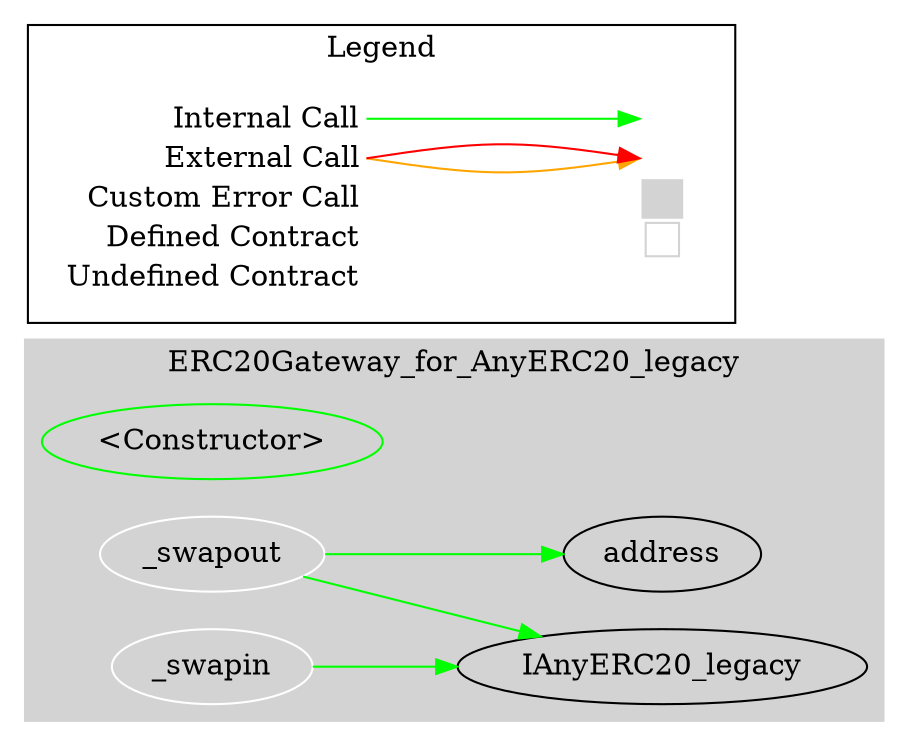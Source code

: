 digraph G {
  graph [ ratio = "auto", page = "100", compound =true ];
subgraph "clusterERC20Gateway_for_AnyERC20_legacy" {
  graph [ label = "ERC20Gateway_for_AnyERC20_legacy", color = "lightgray", style = "filled", bgcolor = "lightgray" ];
  "ERC20Gateway_for_AnyERC20_legacy.<Constructor>" [ label = "<Constructor>", color = "green" ];
  "ERC20Gateway_for_AnyERC20_legacy._swapout" [ label = "_swapout", color = "white" ];
  "ERC20Gateway_for_AnyERC20_legacy._swapin" [ label = "_swapin", color = "white" ];
  "ERC20Gateway_for_AnyERC20_legacy.IAnyERC20_legacy" [ label = "IAnyERC20_legacy" ];
  "ERC20Gateway_for_AnyERC20_legacy.address" [ label = "address" ];
}

  "ERC20Gateway_for_AnyERC20_legacy._swapout";
  "ERC20Gateway_for_AnyERC20_legacy.IAnyERC20_legacy";
  "ERC20Gateway_for_AnyERC20_legacy.address";
  "ERC20Gateway_for_AnyERC20_legacy._swapin";
  "ERC20Gateway_for_AnyERC20_legacy._swapout" -> "ERC20Gateway_for_AnyERC20_legacy.IAnyERC20_legacy" [ color = "green" ];
  "ERC20Gateway_for_AnyERC20_legacy._swapout" -> "ERC20Gateway_for_AnyERC20_legacy.address" [ color = "green" ];
  "ERC20Gateway_for_AnyERC20_legacy._swapin" -> "ERC20Gateway_for_AnyERC20_legacy.IAnyERC20_legacy" [ color = "green" ];


rankdir=LR
node [shape=plaintext]
subgraph cluster_01 { 
label = "Legend";
key [label=<<table border="0" cellpadding="2" cellspacing="0" cellborder="0">
  <tr><td align="right" port="i1">Internal Call</td></tr>
  <tr><td align="right" port="i2">External Call</td></tr>
  <tr><td align="right" port="i2">Custom Error Call</td></tr>
  <tr><td align="right" port="i3">Defined Contract</td></tr>
  <tr><td align="right" port="i4">Undefined Contract</td></tr>
  </table>>]
key2 [label=<<table border="0" cellpadding="2" cellspacing="0" cellborder="0">
  <tr><td port="i1">&nbsp;&nbsp;&nbsp;</td></tr>
  <tr><td port="i2">&nbsp;&nbsp;&nbsp;</td></tr>
  <tr><td port="i3" bgcolor="lightgray">&nbsp;&nbsp;&nbsp;</td></tr>
  <tr><td port="i4">
    <table border="1" cellborder="0" cellspacing="0" cellpadding="7" color="lightgray">
      <tr>
       <td></td>
      </tr>
     </table>
  </td></tr>
  </table>>]
key:i1:e -> key2:i1:w [color="green"]
key:i2:e -> key2:i2:w [color="orange"]
key:i2:e -> key2:i2:w [color="red"]
}
}

